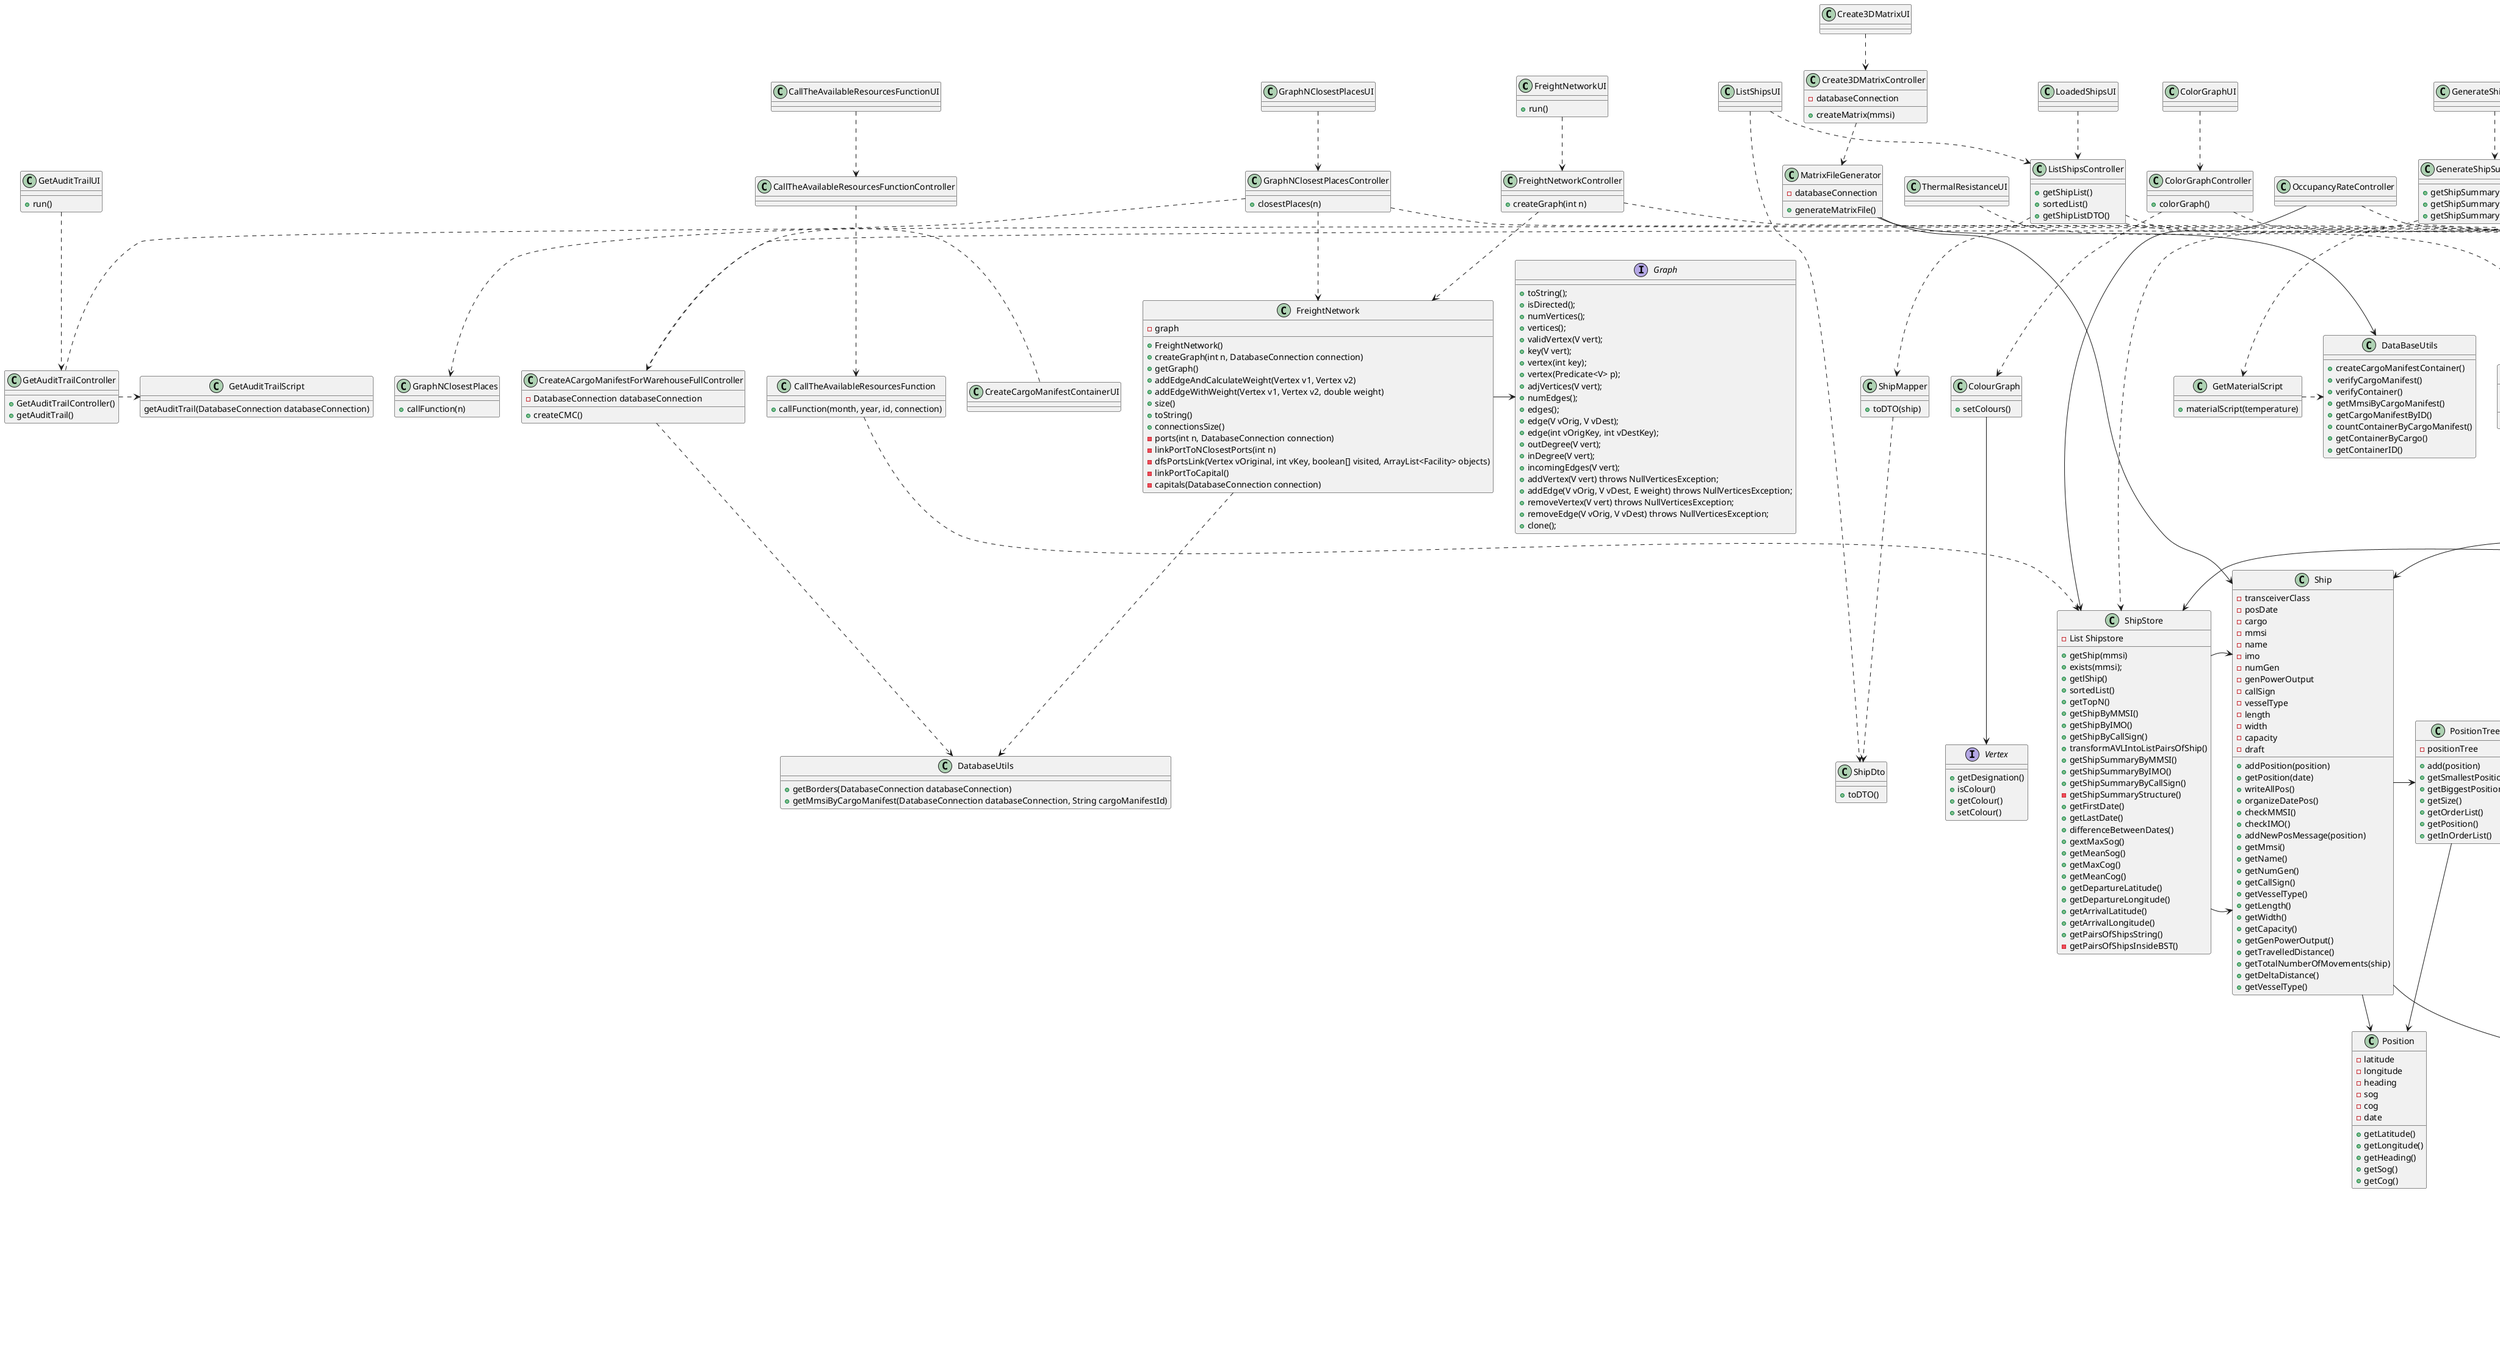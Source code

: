 @startuml
'https://plantuml.com/class-diagram
'SPRINT 3
class FreightNetworkUI{
+run()
}
class FreightNetworkController{
+createGraph(int n)
}

class FreightNetwork{
-graph
+FreightNetwork()
+createGraph(int n, DatabaseConnection connection)
+getGraph()
+addEdgeAndCalculateWeight(Vertex v1, Vertex v2)
+addEdgeWithWeight(Vertex v1, Vertex v2, double weight)
+size()
+toString()
+connectionsSize()
-ports(int n, DatabaseConnection connection)
-linkPortToNClosestPorts(int n)
-dfsPortsLink(Vertex vOriginal, int vKey, boolean[] visited, ArrayList<Facility> objects)
-linkPortToCapital()
-capitals(DatabaseConnection connection)
}

class DatabaseUtils{
+getBorders(DatabaseConnection databaseConnection)
+getMmsiByCargoManifest(DatabaseConnection databaseConnection, String cargoManifestId)
}

interface Graph{
+toString();
+isDirected();
+numVertices();
+vertices();
+validVertex(V vert);
+key(V vert);
+vertex(int key);
+vertex(Predicate<V> p);
+adjVertices(V vert);
+numEdges();
+edges();
+edge(V vOrig, V vDest);
+edge(int vOrigKey, int vDestKey);
+outDegree(V vert);
+inDegree(V vert);
+incomingEdges(V vert);
+addVertex(V vert) throws NullVerticesException;
+addEdge(V vOrig, V vDest, E weight) throws NullVerticesException;
+removeVertex(V vert) throws NullVerticesException;
+removeEdge(V vOrig, V vDest) throws NullVerticesException;
+clone();
}
FreightNetworkUI ..> FreightNetworkController
FreightNetworkController ..>FreightNetwork
FreightNetwork -> Graph
FreightNetwork ..> DatabaseUtils
FreightNetworkController ..> Company

class ColorGraphUI{
}
class ColorGraphController{
+colorGraph()
}
class ColourGraph{
+setColours()
}
interface Vertex {
+getDesignation()
+isColour()
+getColour()
+setColour()
}
ColorGraphUI ..> ColorGraphController
ColorGraphController ..> ColourGraph
ColourGraph --> Vertex
ColorGraphController ..> Company

class GraphNClosestPlacesUI{
}

class GraphNClosestPlacesController{
+closestPlaces(n)
}

class GraphNClosestPlaces{
+callFunction(n)
}
GraphNClosestPlacesUI ..> GraphNClosestPlacesController
GraphNClosestPlacesController ..> Company
GraphNClosestPlacesController ..> GraphNClosestPlaces
GraphNClosestPlacesController ..> FreightNetwork


class GetAuditTrailUI{
+run()
}
class GetAuditTrailController{
+GetAuditTrailController()
+getAuditTrail()
}
class GetAuditTrailScript{
getAuditTrail(DatabaseConnection databaseConnection)
}

GetAuditTrailUI ..> GetAuditTrailController
GetAuditTrailController .> GetAuditTrailScript
GetAuditTrailController .> Company


class GetContainerRouteUI{
}

class GetContainerRouteController{
+getContainerRoute()
}

class GetContainerRouteScript{
+getContainerRoute()
}

GetContainerRouteUI .> GetContainerRouteController
GetContainerRouteController ..> GetContainerRouteScript
GetContainerRouteController .> Company

class FacilityOccupationRateUI{
}

class FacilityOccupationRateController{
-DatabaseConnection connection
+getOccupation()
+getNumberContainersLeaving()
}

class CallOccupationRateFunction{
+occupationRateFunction()
}

class CallNumberOfContainersLeavingFunction{
+numberOfContainers()
}

FacilityOccupationRateUI ..> FacilityOccupationRateController
FacilityOccupationRateController .> CallNumberOfContainersLeavingFunction
FacilityOccupationRateController .> CallOccupationRateFunction
FacilityOccupationRateController ..> Company

class CreateCargoManifestContainerUI{
}
class CreateACargoManifestForWarehouseFullController{
-DatabaseConnection databaseConnection
+createCMC()
}
class DataBaseUtils{
+createCargoManifestContainer()
+verifyCargoManifest()
+verifyContainer()
}

CreateCargoManifestContainerUI .> CreateACargoManifestForWarehouseFullController
CreateACargoManifestForWarehouseFullController ..> DatabaseUtils
CreateACargoManifestForWarehouseFullController .> Company

class CallTheAvailableResourcesFunctionUI{
}

class CallTheAvailableResourcesFunctionController{
}

class CallTheAvailableResourcesFunction{
+callFunction(month, year, id, connection)
}

class ShipStore{
-List Shipstore
}


CallTheAvailableResourcesFunctionUI ..> CallTheAvailableResourcesFunctionController
CallTheAvailableResourcesFunctionController ..> CallTheAvailableResourcesFunction
CallTheAvailableResourcesFunction ..> ShipStore
ShipStore -> Ship

class Create3DMatrixUI{
}

class Create3DMatrixController{
-databaseConnection
+createMatrix(mmsi)
}

class MatrixFileGenerator{
-databaseConnection
+generateMatrixFile()
}

class DataBaseUtils{
+getMmsiByCargoManifest()
+getCargoManifestByID()
+countContainerByCargoManifest()
+getContainerByCargo()
}
Create3DMatrixUI ..> Create3DMatrixController
Create3DMatrixController ..> MatrixFileGenerator
MatrixFileGenerator --> DataBaseUtils
MatrixFileGenerator --> Ship


class GetMaterialScriptUI{
}

class GetMaterialScriptController{
-databaseConnection
+materialTemperatureController(temperature)
}

class GetMaterialScript{
+materialScript(temperature)
}
class DataBaseUtils{
+getContainerID()
}

GetMaterialScriptUI ..> GetMaterialScriptController
GetMaterialScriptController ..> GetMaterialScript
GetMaterialScriptController ..> Company
GetMaterialScript .>DataBaseUtils

class ThermalResistanceUI{
}

class ThermalResistanceController{
-DatabaseConnection databaseConnection
-GetMaterialsScript getMaterialsScript
+getMaterialThermalResistance()
}

class GetMaterialsScript{
-DatabaseConnection databaseConnection
-String TEMP
+getThermalResistance()
+getKConstant()
}

ThermalResistanceUI ..> ThermalResistanceController
ThermalResistanceController .> Company
ThermalResistanceController ..> GetMaterialsScript

'Sprint 1/2

class FindAvailableShipsUI{
}
class FindAvailableShipsController{
}
FindAvailableShipsUI ..> FindAvailableShipsController
FindAvailableShipsController ..> Company

class OccupancyRateUI{
}

class OccupancyRateController{
}
OccupancyRateController -> ShipStore
OccupancyRateController ..> Company
class CargoManifest{
-String identification
-AVL offloaded
-AVL loaded
+getIdentification()
}
class Container{
-String identification
-int payload
-int tare
-int gross
-String isoCode
-ContainerPosition position
-boolean isRefrigerated
-boolean toOffload
}
Ship --> CargoManifest
CargoManifest --> Container

class AverageCargoByYearUI{
}

class AverageCargoByYearController{
}
AverageCargoByYearUI --> AverageCargoByYearController
AverageCargoByYearController --> Company

class LoadedShipsUI{
}

class LoadedShipsController{
}
LoadedShipsUI ..> ListShipsController
ListShipsController ..> Company
class PortStore{
-TwoDTree portList
+getPortList()
+getNearestNeighbourByTime(
}

class Port{
-String continent
-String country
-String identification
-String name
-FacilityLocation location
}
Company --> PortStore
PortStore -> Port

class OffLoadedUI{
}

class OffLoadedController{
}
OffLoadedUI ..> OffLoadedController
OffLoadedController ..> Company

class ContainerStore{
-ContainerAVL
+getContainer()
}
Company --> ContainerStore
ContainerStore --> Container

class CargoManifestStore{
-CargoManifestAVL
}
Company --> CargoManifestStore
CargoManifestStore --> CargoManifest

class SearchContainerLocationByClientUI{
}

class SearchContainerLocationByClientUI{
}
SearchContainerLocationByClientUI ..> SearchContainerLocationByClientController
SearchContainerLocationByClientController ..> Company

class ImportPortsUI{
}

class ImportPortsController{
}

class PortImporter{
}
ImportPortsUI ..> ImportPortsController
ImportPortsController ..> PortImporter

PortImporter ..> Company
class ImportShipsUI{
}

class ImportShipsController{
+importShips(path)
}

class ClosestPortUI{
}
class ClosestPortController{
}

class ShipImporter{
}
ClosestPortUI ..> ClosestPortController
ClosestPortController ..> Company

class CsvUtils{
+readFile(path)
}

class ShipStore{
+getShip(mmsi)
+exists(mmsi);
+getlShip()
+sortedList()
+getTopN()
+getShipByMMSI()
+getShipByIMO()
+getShipByCallSign()
+transformAVLIntoListPairsOfShip()
+getShipSummaryByMMSI()
+getShipSummaryByIMO()
+getShipSummaryByCallSign()
-getShipSummaryStructure()
+getFirstDate()
+getLastDate()
+differenceBetweenDates()
+gextMaxSog()
+getMeanSog()
+getMaxCog()
+getMeanCog()
+getDepartureLatitude()
+getDepartureLongitude()
+getArrivalLatitude()
+getArrivalLongitude()
}

class Ship{
-transceiverClass
-posDate
-cargo
-mmsi
-name
-imo
-numGen
-genPowerOutput
-callSign
-vesselType
-length
-width
-capacity
-draft
+addPosition(position)
+getPosition(date)
+writeAllPos()
+organizeDatePos()
+checkMMSI()
+checkIMO()
+addNewPosMessage(position)
+getMmsi()
+getName()
+getNumGen()
+getCallSign()
+getVesselType()
+getLength()
+getWidth()
+getCapacity()
+getGenPowerOutput()
+getTravelledDistance()
+getTotalNumberOfMovements(ship)
+getDeltaDistance()
+getVesselType()
}

class Position{
-latitude
-longitude
-heading
-sog
-cog
-date
+getLatitude()
+getLongitude()
+getHeading()
+getSog()
+getCog()
}

class PositionTree{
+add(position)
-positionTree
+getSmallestPosition()
+getBiggestPosition()
+getSize()
+getOrderList()
+getPosition()
+getInOrderList()
}

class SearchShipUI{

}

class SearchShipController{
  +searchShipByMMSI(mmsi)
  +searchShipByIMO(imo)
  +searchShipByCallSign(callsign)
}



class TopPairsUI{
+run()
}

class Company{
-ShipStore
+getShipStore()
}

class TopPairsController{
+getPairs()
}

class ShipStore{
+getPairsOfShipsString()
-getPairsOfShipsInsideBST()
}

class PositionalMessagesUI{
}

class PositionalMessagesController{
+writePositionMessages()
}

class ListShipsUI{
}

class ListShipsController{
+getShipList()
+sortedList()
+getShipListDTO()
}
class ShipMapper{
+toDTO(ship)
}
class ShipDto{
+toDTO()
}

class TopNShipsUI{
}

class TopNShipsController{
+getTopNShips()
}


class GenerateShipSummaryUI{
}
class GenerateShipSummaryController{
+getShipSummaryByMMSI()
+getShipSummaryByIMO()
+getShipSummaryByCallSign()
}



ImportShipsUI ..> ImportShipsController
ImportShipsController ..> ShipImporter
ShipImporter ..> CsvUtils
ShipImporter ..> Company
ShipStore --> Ship
Ship -> PositionTree
Ship --> Position
PositionTree --> Position
SearchShipUI ..> SearchShipController
SearchShipController ..> Company
TopPairsUI ..> TopPairsController
TopPairsController ..> Company
Company --> ShipStore

PositionalMessagesUI ..> PositionalMessagesController
PositionalMessagesController ..> Company

ListShipsUI ..> ShipDto
ListShipsUI ..> ListShipsController
ListShipsController ..>ShipMapper
ShipMapper ..> ShipDto
ListShipsController ..> Company

TopNShipsUI ..> TopNShipsController
TopNShipsController ..> Company

GenerateShipSummaryUI ..> GenerateShipSummaryController
GenerateShipSummaryController ..> Company
GenerateShipSummaryController ..> ShipStore
Company --> Ship

@enduml